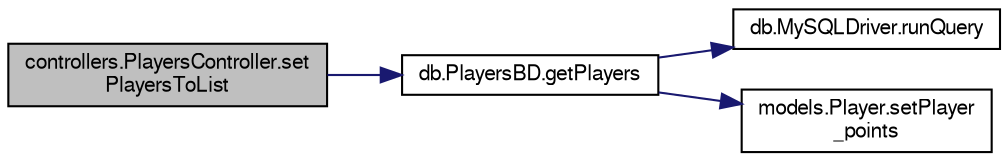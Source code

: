 digraph "controllers.PlayersController.setPlayersToList"
{
  bgcolor="transparent";
  edge [fontname="FreeSans",fontsize="10",labelfontname="FreeSans",labelfontsize="10"];
  node [fontname="FreeSans",fontsize="10",shape=record];
  rankdir="LR";
  Node16 [label="controllers.PlayersController.set\lPlayersToList",height=0.2,width=0.4,color="black", fillcolor="grey75", style="filled", fontcolor="black"];
  Node16 -> Node17 [color="midnightblue",fontsize="10",style="solid",fontname="FreeSans"];
  Node17 [label="db.PlayersBD.getPlayers",height=0.2,width=0.4,color="black",URL="$classdb_1_1PlayersBD.html#a3c8e0a23666c923eb0a53a99804fd191"];
  Node17 -> Node18 [color="midnightblue",fontsize="10",style="solid",fontname="FreeSans"];
  Node18 [label="db.MySQLDriver.runQuery",height=0.2,width=0.4,color="black",URL="$classdb_1_1MySQLDriver.html#a88dbd83b514760694646f5cac76e9024"];
  Node17 -> Node19 [color="midnightblue",fontsize="10",style="solid",fontname="FreeSans"];
  Node19 [label="models.Player.setPlayer\l_points",height=0.2,width=0.4,color="black",URL="$classmodels_1_1Player.html#ab621eebf1b2ca19f257f53879acc2c70"];
}
